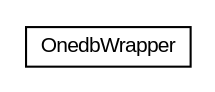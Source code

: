 #!/usr/local/bin/dot
#
# Class diagram 
# Generated by UMLGraph version 5.1 (http://www.umlgraph.org/)
#

digraph G {
	edge [fontname="arial",fontsize=10,labelfontname="arial",labelfontsize=10];
	node [fontname="arial",fontsize=10,shape=plaintext];
	nodesep=0.25;
	ranksep=0.5;
	// com.ononedb.nextweb.js.utils.OnedbWrapper
	c6 [label=<<table title="com.ononedb.nextweb.js.utils.OnedbWrapper" border="0" cellborder="1" cellspacing="0" cellpadding="2" port="p" href="./OnedbWrapper.html">
		<tr><td><table border="0" cellspacing="0" cellpadding="1">
<tr><td align="center" balign="center"> OnedbWrapper </td></tr>
		</table></td></tr>
		</table>>, fontname="arial", fontcolor="black", fontsize=10.0];
}

